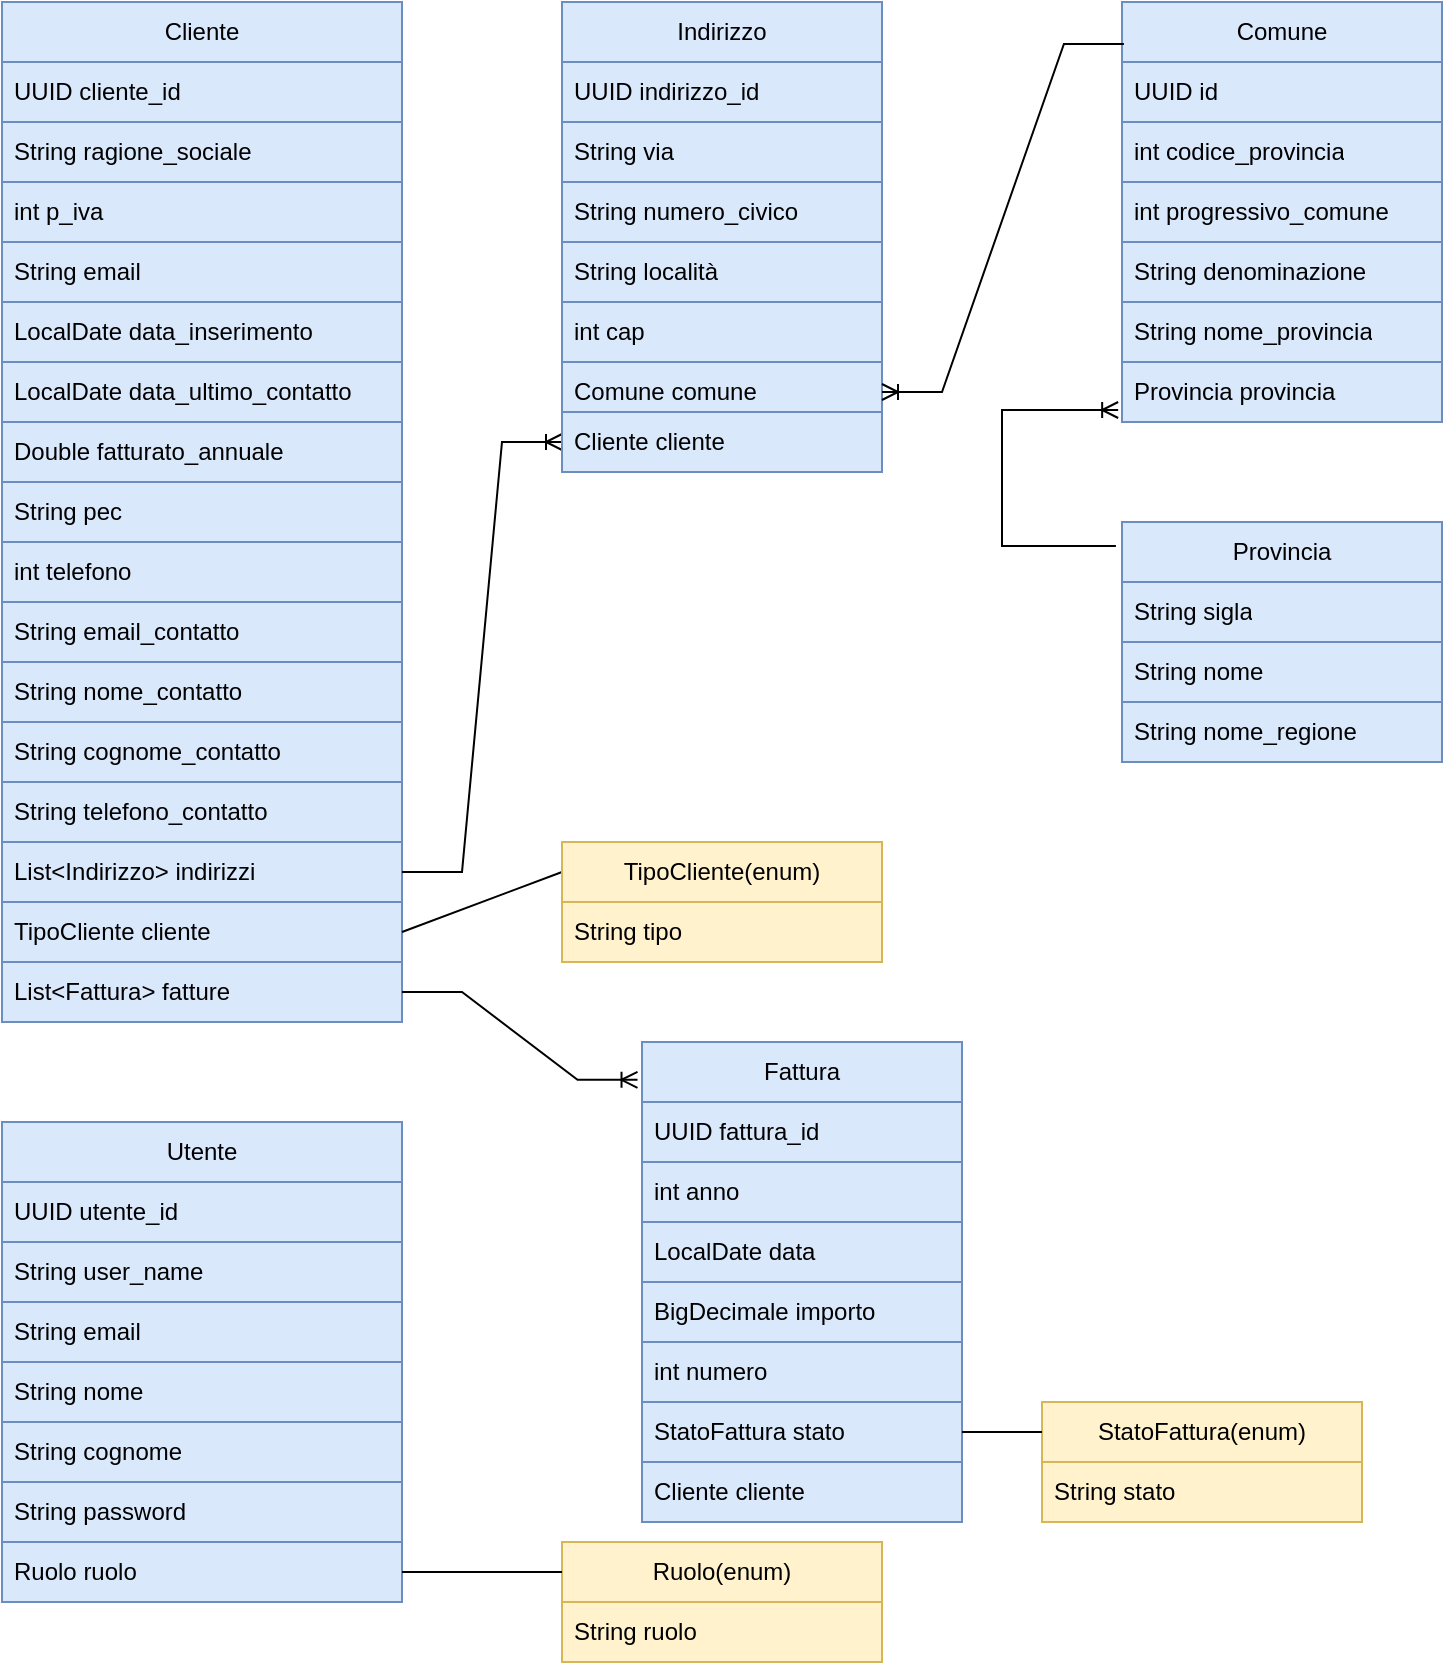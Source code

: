 <mxfile version="21.7.0" type="device">
  <diagram name="Pagina-1" id="bxHRvf_dLeDUh2Q6QcLy">
    <mxGraphModel dx="1434" dy="782" grid="1" gridSize="10" guides="1" tooltips="1" connect="1" arrows="1" fold="1" page="1" pageScale="1" pageWidth="827" pageHeight="1169" math="0" shadow="0">
      <root>
        <mxCell id="0" />
        <mxCell id="1" parent="0" />
        <mxCell id="wWRsi4yznbhPNVeR3Uqv-1" value="Indirizzo" style="swimlane;fontStyle=0;childLayout=stackLayout;horizontal=1;startSize=30;horizontalStack=0;resizeParent=1;resizeParentMax=0;resizeLast=0;collapsible=1;marginBottom=0;whiteSpace=wrap;html=1;fillColor=#dae8fc;strokeColor=#6c8ebf;" parent="1" vertex="1">
          <mxGeometry x="360" y="80" width="160" height="210" as="geometry" />
        </mxCell>
        <mxCell id="EKoDpT3Vyj5r-LyCiV_X-18" value="UUID indirizzo_id" style="text;strokeColor=#6c8ebf;fillColor=#dae8fc;align=left;verticalAlign=middle;spacingLeft=4;spacingRight=4;overflow=hidden;points=[[0,0.5],[1,0.5]];portConstraint=eastwest;rotatable=0;whiteSpace=wrap;html=1;" parent="wWRsi4yznbhPNVeR3Uqv-1" vertex="1">
          <mxGeometry y="30" width="160" height="30" as="geometry" />
        </mxCell>
        <mxCell id="wWRsi4yznbhPNVeR3Uqv-2" value="String via" style="text;strokeColor=#6c8ebf;fillColor=#dae8fc;align=left;verticalAlign=middle;spacingLeft=4;spacingRight=4;overflow=hidden;points=[[0,0.5],[1,0.5]];portConstraint=eastwest;rotatable=0;whiteSpace=wrap;html=1;" parent="wWRsi4yznbhPNVeR3Uqv-1" vertex="1">
          <mxGeometry y="60" width="160" height="30" as="geometry" />
        </mxCell>
        <mxCell id="wWRsi4yznbhPNVeR3Uqv-3" value="String numero_civico" style="text;strokeColor=#6c8ebf;fillColor=#dae8fc;align=left;verticalAlign=middle;spacingLeft=4;spacingRight=4;overflow=hidden;points=[[0,0.5],[1,0.5]];portConstraint=eastwest;rotatable=0;whiteSpace=wrap;html=1;" parent="wWRsi4yznbhPNVeR3Uqv-1" vertex="1">
          <mxGeometry y="90" width="160" height="30" as="geometry" />
        </mxCell>
        <mxCell id="wWRsi4yznbhPNVeR3Uqv-4" value="String località" style="text;strokeColor=#6c8ebf;fillColor=#dae8fc;align=left;verticalAlign=middle;spacingLeft=4;spacingRight=4;overflow=hidden;points=[[0,0.5],[1,0.5]];portConstraint=eastwest;rotatable=0;whiteSpace=wrap;html=1;" parent="wWRsi4yznbhPNVeR3Uqv-1" vertex="1">
          <mxGeometry y="120" width="160" height="30" as="geometry" />
        </mxCell>
        <mxCell id="wWRsi4yznbhPNVeR3Uqv-21" value="int cap" style="text;strokeColor=#6c8ebf;fillColor=#dae8fc;align=left;verticalAlign=middle;spacingLeft=4;spacingRight=4;overflow=hidden;points=[[0,0.5],[1,0.5]];portConstraint=eastwest;rotatable=0;whiteSpace=wrap;html=1;" parent="wWRsi4yznbhPNVeR3Uqv-1" vertex="1">
          <mxGeometry y="150" width="160" height="30" as="geometry" />
        </mxCell>
        <mxCell id="wWRsi4yznbhPNVeR3Uqv-22" value="Comune comune" style="text;strokeColor=#6c8ebf;fillColor=#dae8fc;align=left;verticalAlign=middle;spacingLeft=4;spacingRight=4;overflow=hidden;points=[[0,0.5],[1,0.5]];portConstraint=eastwest;rotatable=0;whiteSpace=wrap;html=1;" parent="wWRsi4yznbhPNVeR3Uqv-1" vertex="1">
          <mxGeometry y="180" width="160" height="30" as="geometry" />
        </mxCell>
        <mxCell id="wWRsi4yznbhPNVeR3Uqv-5" value="Cliente" style="swimlane;fontStyle=0;childLayout=stackLayout;horizontal=1;startSize=30;horizontalStack=0;resizeParent=1;resizeParentMax=0;resizeLast=0;collapsible=1;marginBottom=0;whiteSpace=wrap;html=1;fillColor=#dae8fc;strokeColor=#6c8ebf;" parent="1" vertex="1">
          <mxGeometry x="80" y="80" width="200" height="510" as="geometry" />
        </mxCell>
        <mxCell id="wWRsi4yznbhPNVeR3Uqv-7" value="UUID cliente_id" style="text;strokeColor=#6c8ebf;fillColor=#dae8fc;align=left;verticalAlign=middle;spacingLeft=4;spacingRight=4;overflow=hidden;points=[[0,0.5],[1,0.5]];portConstraint=eastwest;rotatable=0;whiteSpace=wrap;html=1;" parent="wWRsi4yznbhPNVeR3Uqv-5" vertex="1">
          <mxGeometry y="30" width="200" height="30" as="geometry" />
        </mxCell>
        <mxCell id="wWRsi4yznbhPNVeR3Uqv-6" value="String ragione_sociale" style="text;strokeColor=#6c8ebf;fillColor=#dae8fc;align=left;verticalAlign=middle;spacingLeft=4;spacingRight=4;overflow=hidden;points=[[0,0.5],[1,0.5]];portConstraint=eastwest;rotatable=0;whiteSpace=wrap;html=1;" parent="wWRsi4yznbhPNVeR3Uqv-5" vertex="1">
          <mxGeometry y="60" width="200" height="30" as="geometry" />
        </mxCell>
        <mxCell id="EKoDpT3Vyj5r-LyCiV_X-17" value="int p_iva" style="text;strokeColor=#6c8ebf;fillColor=#dae8fc;align=left;verticalAlign=middle;spacingLeft=4;spacingRight=4;overflow=hidden;points=[[0,0.5],[1,0.5]];portConstraint=eastwest;rotatable=0;whiteSpace=wrap;html=1;" parent="wWRsi4yznbhPNVeR3Uqv-5" vertex="1">
          <mxGeometry y="90" width="200" height="30" as="geometry" />
        </mxCell>
        <mxCell id="wWRsi4yznbhPNVeR3Uqv-8" value="String email" style="text;strokeColor=#6c8ebf;fillColor=#dae8fc;align=left;verticalAlign=middle;spacingLeft=4;spacingRight=4;overflow=hidden;points=[[0,0.5],[1,0.5]];portConstraint=eastwest;rotatable=0;whiteSpace=wrap;html=1;" parent="wWRsi4yznbhPNVeR3Uqv-5" vertex="1">
          <mxGeometry y="120" width="200" height="30" as="geometry" />
        </mxCell>
        <mxCell id="wWRsi4yznbhPNVeR3Uqv-9" value="LocalDate data_inserimento" style="text;strokeColor=#6c8ebf;fillColor=#dae8fc;align=left;verticalAlign=middle;spacingLeft=4;spacingRight=4;overflow=hidden;points=[[0,0.5],[1,0.5]];portConstraint=eastwest;rotatable=0;whiteSpace=wrap;html=1;" parent="wWRsi4yznbhPNVeR3Uqv-5" vertex="1">
          <mxGeometry y="150" width="200" height="30" as="geometry" />
        </mxCell>
        <mxCell id="wWRsi4yznbhPNVeR3Uqv-10" value="LocalDate data_ultimo_contatto" style="text;strokeColor=#6c8ebf;fillColor=#dae8fc;align=left;verticalAlign=middle;spacingLeft=4;spacingRight=4;overflow=hidden;points=[[0,0.5],[1,0.5]];portConstraint=eastwest;rotatable=0;whiteSpace=wrap;html=1;" parent="wWRsi4yznbhPNVeR3Uqv-5" vertex="1">
          <mxGeometry y="180" width="200" height="30" as="geometry" />
        </mxCell>
        <mxCell id="wWRsi4yznbhPNVeR3Uqv-11" value="Double fatturato_annuale" style="text;strokeColor=#6c8ebf;fillColor=#dae8fc;align=left;verticalAlign=middle;spacingLeft=4;spacingRight=4;overflow=hidden;points=[[0,0.5],[1,0.5]];portConstraint=eastwest;rotatable=0;whiteSpace=wrap;html=1;" parent="wWRsi4yznbhPNVeR3Uqv-5" vertex="1">
          <mxGeometry y="210" width="200" height="30" as="geometry" />
        </mxCell>
        <mxCell id="wWRsi4yznbhPNVeR3Uqv-12" value="String pec" style="text;strokeColor=#6c8ebf;fillColor=#dae8fc;align=left;verticalAlign=middle;spacingLeft=4;spacingRight=4;overflow=hidden;points=[[0,0.5],[1,0.5]];portConstraint=eastwest;rotatable=0;whiteSpace=wrap;html=1;" parent="wWRsi4yznbhPNVeR3Uqv-5" vertex="1">
          <mxGeometry y="240" width="200" height="30" as="geometry" />
        </mxCell>
        <mxCell id="wWRsi4yznbhPNVeR3Uqv-13" value="int telefono" style="text;strokeColor=#6c8ebf;fillColor=#dae8fc;align=left;verticalAlign=middle;spacingLeft=4;spacingRight=4;overflow=hidden;points=[[0,0.5],[1,0.5]];portConstraint=eastwest;rotatable=0;whiteSpace=wrap;html=1;" parent="wWRsi4yznbhPNVeR3Uqv-5" vertex="1">
          <mxGeometry y="270" width="200" height="30" as="geometry" />
        </mxCell>
        <mxCell id="wWRsi4yznbhPNVeR3Uqv-14" value="String email_contatto" style="text;strokeColor=#6c8ebf;fillColor=#dae8fc;align=left;verticalAlign=middle;spacingLeft=4;spacingRight=4;overflow=hidden;points=[[0,0.5],[1,0.5]];portConstraint=eastwest;rotatable=0;whiteSpace=wrap;html=1;" parent="wWRsi4yznbhPNVeR3Uqv-5" vertex="1">
          <mxGeometry y="300" width="200" height="30" as="geometry" />
        </mxCell>
        <mxCell id="wWRsi4yznbhPNVeR3Uqv-15" value="String&amp;nbsp;nome_contatto" style="text;strokeColor=#6c8ebf;fillColor=#dae8fc;align=left;verticalAlign=middle;spacingLeft=4;spacingRight=4;overflow=hidden;points=[[0,0.5],[1,0.5]];portConstraint=eastwest;rotatable=0;whiteSpace=wrap;html=1;" parent="wWRsi4yznbhPNVeR3Uqv-5" vertex="1">
          <mxGeometry y="330" width="200" height="30" as="geometry" />
        </mxCell>
        <mxCell id="wWRsi4yznbhPNVeR3Uqv-16" value="String cognome_contatto" style="text;strokeColor=#6c8ebf;fillColor=#dae8fc;align=left;verticalAlign=middle;spacingLeft=4;spacingRight=4;overflow=hidden;points=[[0,0.5],[1,0.5]];portConstraint=eastwest;rotatable=0;whiteSpace=wrap;html=1;" parent="wWRsi4yznbhPNVeR3Uqv-5" vertex="1">
          <mxGeometry y="360" width="200" height="30" as="geometry" />
        </mxCell>
        <mxCell id="wWRsi4yznbhPNVeR3Uqv-17" value="String telefono_contatto" style="text;strokeColor=#6c8ebf;fillColor=#dae8fc;align=left;verticalAlign=middle;spacingLeft=4;spacingRight=4;overflow=hidden;points=[[0,0.5],[1,0.5]];portConstraint=eastwest;rotatable=0;whiteSpace=wrap;html=1;" parent="wWRsi4yznbhPNVeR3Uqv-5" vertex="1">
          <mxGeometry y="390" width="200" height="30" as="geometry" />
        </mxCell>
        <mxCell id="wWRsi4yznbhPNVeR3Uqv-18" value="List&amp;lt;Indirizzo&amp;gt; indirizzi" style="text;strokeColor=#6c8ebf;fillColor=#dae8fc;align=left;verticalAlign=middle;spacingLeft=4;spacingRight=4;overflow=hidden;points=[[0,0.5],[1,0.5]];portConstraint=eastwest;rotatable=0;whiteSpace=wrap;html=1;" parent="wWRsi4yznbhPNVeR3Uqv-5" vertex="1">
          <mxGeometry y="420" width="200" height="30" as="geometry" />
        </mxCell>
        <mxCell id="wWRsi4yznbhPNVeR3Uqv-19" value="TipoCliente cliente&amp;nbsp;" style="text;strokeColor=#6c8ebf;fillColor=#dae8fc;align=left;verticalAlign=middle;spacingLeft=4;spacingRight=4;overflow=hidden;points=[[0,0.5],[1,0.5]];portConstraint=eastwest;rotatable=0;whiteSpace=wrap;html=1;" parent="wWRsi4yznbhPNVeR3Uqv-5" vertex="1">
          <mxGeometry y="450" width="200" height="30" as="geometry" />
        </mxCell>
        <mxCell id="wWRsi4yznbhPNVeR3Uqv-20" value="List&amp;lt;Fattura&amp;gt; fatture" style="text;strokeColor=#6c8ebf;fillColor=#dae8fc;align=left;verticalAlign=middle;spacingLeft=4;spacingRight=4;overflow=hidden;points=[[0,0.5],[1,0.5]];portConstraint=eastwest;rotatable=0;whiteSpace=wrap;html=1;" parent="wWRsi4yznbhPNVeR3Uqv-5" vertex="1">
          <mxGeometry y="480" width="200" height="30" as="geometry" />
        </mxCell>
        <mxCell id="wWRsi4yznbhPNVeR3Uqv-23" value="Comune" style="swimlane;fontStyle=0;childLayout=stackLayout;horizontal=1;startSize=30;horizontalStack=0;resizeParent=1;resizeParentMax=0;resizeLast=0;collapsible=1;marginBottom=0;whiteSpace=wrap;html=1;fillColor=#dae8fc;strokeColor=#6c8ebf;" parent="1" vertex="1">
          <mxGeometry x="640" y="80" width="160" height="210" as="geometry" />
        </mxCell>
        <mxCell id="jG-AL1B22ysqRtu8acic-2" value="UUID id&lt;div style=&quot;background-color:#2f2f2f;padding:0px 0px 0px 2px;&quot;&gt;&lt;div style=&quot;color: rgb(170, 170, 170); font-family: &amp;quot;Courier New&amp;quot;; font-size: 10pt;&quot;&gt;&lt;p style=&quot;background-color:#373737;margin:0;&quot;&gt;&lt;span style=&quot;color:#d9e8f7;&quot;&gt;&lt;/span&gt;&lt;/p&gt;&lt;/div&gt;&lt;/div&gt;" style="text;strokeColor=#6c8ebf;fillColor=#dae8fc;align=left;verticalAlign=middle;spacingLeft=4;spacingRight=4;overflow=hidden;points=[[0,0.5],[1,0.5]];portConstraint=eastwest;rotatable=0;whiteSpace=wrap;html=1;" parent="wWRsi4yznbhPNVeR3Uqv-23" vertex="1">
          <mxGeometry y="30" width="160" height="30" as="geometry" />
        </mxCell>
        <mxCell id="wWRsi4yznbhPNVeR3Uqv-24" value="int&amp;nbsp;codice_provincia&lt;div style=&quot;background-color:#2f2f2f;padding:0px 0px 0px 2px;&quot;&gt;&lt;div style=&quot;color: rgb(170, 170, 170); font-family: &amp;quot;Courier New&amp;quot;; font-size: 10pt;&quot;&gt;&lt;p style=&quot;background-color:#373737;margin:0;&quot;&gt;&lt;span style=&quot;color:#d9e8f7;&quot;&gt;&lt;/span&gt;&lt;/p&gt;&lt;/div&gt;&lt;/div&gt;" style="text;strokeColor=#6c8ebf;fillColor=#dae8fc;align=left;verticalAlign=middle;spacingLeft=4;spacingRight=4;overflow=hidden;points=[[0,0.5],[1,0.5]];portConstraint=eastwest;rotatable=0;whiteSpace=wrap;html=1;" parent="wWRsi4yznbhPNVeR3Uqv-23" vertex="1">
          <mxGeometry y="60" width="160" height="30" as="geometry" />
        </mxCell>
        <mxCell id="wWRsi4yznbhPNVeR3Uqv-25" value="int&amp;nbsp;progressivo_comune&lt;div style=&quot;background-color:#2f2f2f;padding:0px 0px 0px 2px;&quot;&gt;&lt;div style=&quot;color: rgb(170, 170, 170); font-family: &amp;quot;Courier New&amp;quot;; font-size: 10pt;&quot;&gt;&lt;p style=&quot;background-color:#373737;margin:0;&quot;&gt;&lt;span style=&quot;color:#d9e8f7;&quot;&gt;&lt;/span&gt;&lt;/p&gt;&lt;/div&gt;&lt;/div&gt;" style="text;strokeColor=#6c8ebf;fillColor=#dae8fc;align=left;verticalAlign=middle;spacingLeft=4;spacingRight=4;overflow=hidden;points=[[0,0.5],[1,0.5]];portConstraint=eastwest;rotatable=0;whiteSpace=wrap;html=1;" parent="wWRsi4yznbhPNVeR3Uqv-23" vertex="1">
          <mxGeometry y="90" width="160" height="30" as="geometry" />
        </mxCell>
        <mxCell id="wWRsi4yznbhPNVeR3Uqv-26" value="String&amp;nbsp;denominazione&lt;div style=&quot;background-color:#2f2f2f;padding:0px 0px 0px 2px;&quot;&gt;&lt;div style=&quot;color: rgb(170, 170, 170); font-family: &amp;quot;Courier New&amp;quot;; font-size: 10pt;&quot;&gt;&lt;p style=&quot;background-color:#373737;margin:0;&quot;&gt;&lt;span style=&quot;color:#d9e8f7;&quot;&gt;&lt;/span&gt;&lt;/p&gt;&lt;/div&gt;&lt;/div&gt;" style="text;strokeColor=#6c8ebf;fillColor=#dae8fc;align=left;verticalAlign=middle;spacingLeft=4;spacingRight=4;overflow=hidden;points=[[0,0.5],[1,0.5]];portConstraint=eastwest;rotatable=0;whiteSpace=wrap;html=1;" parent="wWRsi4yznbhPNVeR3Uqv-23" vertex="1">
          <mxGeometry y="120" width="160" height="30" as="geometry" />
        </mxCell>
        <mxCell id="wWRsi4yznbhPNVeR3Uqv-27" value="String nome_provincia" style="text;strokeColor=#6c8ebf;fillColor=#dae8fc;align=left;verticalAlign=middle;spacingLeft=4;spacingRight=4;overflow=hidden;points=[[0,0.5],[1,0.5]];portConstraint=eastwest;rotatable=0;whiteSpace=wrap;html=1;" parent="wWRsi4yznbhPNVeR3Uqv-23" vertex="1">
          <mxGeometry y="150" width="160" height="30" as="geometry" />
        </mxCell>
        <mxCell id="jG-AL1B22ysqRtu8acic-4" value="Provincia provincia" style="text;strokeColor=#6c8ebf;fillColor=#dae8fc;align=left;verticalAlign=middle;spacingLeft=4;spacingRight=4;overflow=hidden;points=[[0,0.5],[1,0.5]];portConstraint=eastwest;rotatable=0;whiteSpace=wrap;html=1;" parent="wWRsi4yznbhPNVeR3Uqv-23" vertex="1">
          <mxGeometry y="180" width="160" height="30" as="geometry" />
        </mxCell>
        <mxCell id="wWRsi4yznbhPNVeR3Uqv-28" value="Fattura" style="swimlane;fontStyle=0;childLayout=stackLayout;horizontal=1;startSize=30;horizontalStack=0;resizeParent=1;resizeParentMax=0;resizeLast=0;collapsible=1;marginBottom=0;whiteSpace=wrap;html=1;fillColor=#dae8fc;strokeColor=#6c8ebf;" parent="1" vertex="1">
          <mxGeometry x="400" y="600" width="160" height="210" as="geometry" />
        </mxCell>
        <mxCell id="EKoDpT3Vyj5r-LyCiV_X-19" value="UUID fattura_id" style="text;strokeColor=#6c8ebf;fillColor=#dae8fc;align=left;verticalAlign=middle;spacingLeft=4;spacingRight=4;overflow=hidden;points=[[0,0.5],[1,0.5]];portConstraint=eastwest;rotatable=0;whiteSpace=wrap;html=1;" parent="wWRsi4yznbhPNVeR3Uqv-28" vertex="1">
          <mxGeometry y="30" width="160" height="30" as="geometry" />
        </mxCell>
        <mxCell id="wWRsi4yznbhPNVeR3Uqv-29" value="int anno" style="text;strokeColor=#6c8ebf;fillColor=#dae8fc;align=left;verticalAlign=middle;spacingLeft=4;spacingRight=4;overflow=hidden;points=[[0,0.5],[1,0.5]];portConstraint=eastwest;rotatable=0;whiteSpace=wrap;html=1;" parent="wWRsi4yznbhPNVeR3Uqv-28" vertex="1">
          <mxGeometry y="60" width="160" height="30" as="geometry" />
        </mxCell>
        <mxCell id="wWRsi4yznbhPNVeR3Uqv-30" value="LocalDate data" style="text;strokeColor=#6c8ebf;fillColor=#dae8fc;align=left;verticalAlign=middle;spacingLeft=4;spacingRight=4;overflow=hidden;points=[[0,0.5],[1,0.5]];portConstraint=eastwest;rotatable=0;whiteSpace=wrap;html=1;" parent="wWRsi4yznbhPNVeR3Uqv-28" vertex="1">
          <mxGeometry y="90" width="160" height="30" as="geometry" />
        </mxCell>
        <mxCell id="wWRsi4yznbhPNVeR3Uqv-31" value="BigDecimale importo" style="text;strokeColor=#6c8ebf;fillColor=#dae8fc;align=left;verticalAlign=middle;spacingLeft=4;spacingRight=4;overflow=hidden;points=[[0,0.5],[1,0.5]];portConstraint=eastwest;rotatable=0;whiteSpace=wrap;html=1;" parent="wWRsi4yznbhPNVeR3Uqv-28" vertex="1">
          <mxGeometry y="120" width="160" height="30" as="geometry" />
        </mxCell>
        <mxCell id="wWRsi4yznbhPNVeR3Uqv-32" value="int numero" style="text;strokeColor=#6c8ebf;fillColor=#dae8fc;align=left;verticalAlign=middle;spacingLeft=4;spacingRight=4;overflow=hidden;points=[[0,0.5],[1,0.5]];portConstraint=eastwest;rotatable=0;whiteSpace=wrap;html=1;" parent="wWRsi4yznbhPNVeR3Uqv-28" vertex="1">
          <mxGeometry y="150" width="160" height="30" as="geometry" />
        </mxCell>
        <mxCell id="wWRsi4yznbhPNVeR3Uqv-33" value="StatoFattura stato" style="text;strokeColor=#6c8ebf;fillColor=#dae8fc;align=left;verticalAlign=middle;spacingLeft=4;spacingRight=4;overflow=hidden;points=[[0,0.5],[1,0.5]];portConstraint=eastwest;rotatable=0;whiteSpace=wrap;html=1;" parent="wWRsi4yznbhPNVeR3Uqv-28" vertex="1">
          <mxGeometry y="180" width="160" height="30" as="geometry" />
        </mxCell>
        <mxCell id="wWRsi4yznbhPNVeR3Uqv-34" value="Utente" style="swimlane;fontStyle=0;childLayout=stackLayout;horizontal=1;startSize=30;horizontalStack=0;resizeParent=1;resizeParentMax=0;resizeLast=0;collapsible=1;marginBottom=0;whiteSpace=wrap;html=1;fillColor=#dae8fc;strokeColor=#6c8ebf;" parent="1" vertex="1">
          <mxGeometry x="80" y="640" width="200" height="240" as="geometry" />
        </mxCell>
        <mxCell id="EKoDpT3Vyj5r-LyCiV_X-21" value="UUID utente_id" style="text;strokeColor=#6c8ebf;fillColor=#dae8fc;align=left;verticalAlign=middle;spacingLeft=4;spacingRight=4;overflow=hidden;points=[[0,0.5],[1,0.5]];portConstraint=eastwest;rotatable=0;whiteSpace=wrap;html=1;" parent="wWRsi4yznbhPNVeR3Uqv-34" vertex="1">
          <mxGeometry y="30" width="200" height="30" as="geometry" />
        </mxCell>
        <mxCell id="wWRsi4yznbhPNVeR3Uqv-35" value="String user_name" style="text;strokeColor=#6c8ebf;fillColor=#dae8fc;align=left;verticalAlign=middle;spacingLeft=4;spacingRight=4;overflow=hidden;points=[[0,0.5],[1,0.5]];portConstraint=eastwest;rotatable=0;whiteSpace=wrap;html=1;" parent="wWRsi4yznbhPNVeR3Uqv-34" vertex="1">
          <mxGeometry y="60" width="200" height="30" as="geometry" />
        </mxCell>
        <mxCell id="wWRsi4yznbhPNVeR3Uqv-36" value="String email" style="text;strokeColor=#6c8ebf;fillColor=#dae8fc;align=left;verticalAlign=middle;spacingLeft=4;spacingRight=4;overflow=hidden;points=[[0,0.5],[1,0.5]];portConstraint=eastwest;rotatable=0;whiteSpace=wrap;html=1;" parent="wWRsi4yznbhPNVeR3Uqv-34" vertex="1">
          <mxGeometry y="90" width="200" height="30" as="geometry" />
        </mxCell>
        <mxCell id="wWRsi4yznbhPNVeR3Uqv-37" value="String nome" style="text;strokeColor=#6c8ebf;fillColor=#dae8fc;align=left;verticalAlign=middle;spacingLeft=4;spacingRight=4;overflow=hidden;points=[[0,0.5],[1,0.5]];portConstraint=eastwest;rotatable=0;whiteSpace=wrap;html=1;" parent="wWRsi4yznbhPNVeR3Uqv-34" vertex="1">
          <mxGeometry y="120" width="200" height="30" as="geometry" />
        </mxCell>
        <mxCell id="wWRsi4yznbhPNVeR3Uqv-38" value="String cognome" style="text;strokeColor=#6c8ebf;fillColor=#dae8fc;align=left;verticalAlign=middle;spacingLeft=4;spacingRight=4;overflow=hidden;points=[[0,0.5],[1,0.5]];portConstraint=eastwest;rotatable=0;whiteSpace=wrap;html=1;" parent="wWRsi4yznbhPNVeR3Uqv-34" vertex="1">
          <mxGeometry y="150" width="200" height="30" as="geometry" />
        </mxCell>
        <mxCell id="wWRsi4yznbhPNVeR3Uqv-39" value="String password" style="text;strokeColor=#6c8ebf;fillColor=#dae8fc;align=left;verticalAlign=middle;spacingLeft=4;spacingRight=4;overflow=hidden;points=[[0,0.5],[1,0.5]];portConstraint=eastwest;rotatable=0;whiteSpace=wrap;html=1;" parent="wWRsi4yznbhPNVeR3Uqv-34" vertex="1">
          <mxGeometry y="180" width="200" height="30" as="geometry" />
        </mxCell>
        <mxCell id="wWRsi4yznbhPNVeR3Uqv-61" value="Ruolo ruolo&amp;nbsp;" style="text;strokeColor=#6c8ebf;fillColor=#dae8fc;align=left;verticalAlign=middle;spacingLeft=4;spacingRight=4;overflow=hidden;points=[[0,0.5],[1,0.5]];portConstraint=eastwest;rotatable=0;whiteSpace=wrap;html=1;" parent="wWRsi4yznbhPNVeR3Uqv-34" vertex="1">
          <mxGeometry y="210" width="200" height="30" as="geometry" />
        </mxCell>
        <mxCell id="wWRsi4yznbhPNVeR3Uqv-44" value="StatoFattura(enum)" style="swimlane;fontStyle=0;childLayout=stackLayout;horizontal=1;startSize=30;horizontalStack=0;resizeParent=1;resizeParentMax=0;resizeLast=0;collapsible=1;marginBottom=0;whiteSpace=wrap;html=1;fillColor=#fff2cc;strokeColor=#d6b656;" parent="1" vertex="1">
          <mxGeometry x="600" y="780" width="160" height="60" as="geometry" />
        </mxCell>
        <mxCell id="wWRsi4yznbhPNVeR3Uqv-45" value="String stato" style="text;strokeColor=#d6b656;fillColor=#fff2cc;align=left;verticalAlign=middle;spacingLeft=4;spacingRight=4;overflow=hidden;points=[[0,0.5],[1,0.5]];portConstraint=eastwest;rotatable=0;whiteSpace=wrap;html=1;" parent="wWRsi4yznbhPNVeR3Uqv-44" vertex="1">
          <mxGeometry y="30" width="160" height="30" as="geometry" />
        </mxCell>
        <mxCell id="wWRsi4yznbhPNVeR3Uqv-50" value="Ruolo(enum)" style="swimlane;fontStyle=0;childLayout=stackLayout;horizontal=1;startSize=30;horizontalStack=0;resizeParent=1;resizeParentMax=0;resizeLast=0;collapsible=1;marginBottom=0;whiteSpace=wrap;html=1;fillColor=#fff2cc;strokeColor=#d6b656;" parent="1" vertex="1">
          <mxGeometry x="360" y="850" width="160" height="60" as="geometry" />
        </mxCell>
        <mxCell id="wWRsi4yznbhPNVeR3Uqv-51" value="String ruolo" style="text;strokeColor=#d6b656;fillColor=#fff2cc;align=left;verticalAlign=middle;spacingLeft=4;spacingRight=4;overflow=hidden;points=[[0,0.5],[1,0.5]];portConstraint=eastwest;rotatable=0;whiteSpace=wrap;html=1;" parent="wWRsi4yznbhPNVeR3Uqv-50" vertex="1">
          <mxGeometry y="30" width="160" height="30" as="geometry" />
        </mxCell>
        <mxCell id="wWRsi4yznbhPNVeR3Uqv-52" value="" style="edgeStyle=entityRelationEdgeStyle;fontSize=12;html=1;endArrow=ERoneToMany;rounded=0;exitX=1;exitY=0.5;exitDx=0;exitDy=0;entryX=0;entryY=0.5;entryDx=0;entryDy=0;" parent="1" source="wWRsi4yznbhPNVeR3Uqv-18" target="fJUYLs438Nhcj0-c0wqd-1" edge="1">
          <mxGeometry width="100" height="100" relative="1" as="geometry">
            <mxPoint x="285.92" y="515" as="sourcePoint" />
            <mxPoint x="360.0" y="300.99" as="targetPoint" />
          </mxGeometry>
        </mxCell>
        <mxCell id="wWRsi4yznbhPNVeR3Uqv-55" value="" style="edgeStyle=entityRelationEdgeStyle;fontSize=12;html=1;endArrow=ERoneToMany;rounded=0;exitX=1;exitY=0.5;exitDx=0;exitDy=0;entryX=-0.014;entryY=0.09;entryDx=0;entryDy=0;entryPerimeter=0;" parent="1" source="wWRsi4yznbhPNVeR3Uqv-20" target="wWRsi4yznbhPNVeR3Uqv-28" edge="1">
          <mxGeometry width="100" height="100" relative="1" as="geometry">
            <mxPoint x="360" y="620" as="sourcePoint" />
            <mxPoint x="460" y="520" as="targetPoint" />
          </mxGeometry>
        </mxCell>
        <mxCell id="wWRsi4yznbhPNVeR3Uqv-62" value="" style="endArrow=none;html=1;rounded=0;exitX=1;exitY=0.5;exitDx=0;exitDy=0;entryX=0;entryY=0.25;entryDx=0;entryDy=0;" parent="1" source="wWRsi4yznbhPNVeR3Uqv-61" target="wWRsi4yznbhPNVeR3Uqv-50" edge="1">
          <mxGeometry width="50" height="50" relative="1" as="geometry">
            <mxPoint x="390" y="760" as="sourcePoint" />
            <mxPoint x="440" y="710" as="targetPoint" />
          </mxGeometry>
        </mxCell>
        <mxCell id="wWRsi4yznbhPNVeR3Uqv-63" value="" style="endArrow=none;html=1;rounded=0;entryX=1;entryY=0.5;entryDx=0;entryDy=0;exitX=0;exitY=0.25;exitDx=0;exitDy=0;" parent="1" source="wWRsi4yznbhPNVeR3Uqv-44" target="wWRsi4yznbhPNVeR3Uqv-33" edge="1">
          <mxGeometry width="50" height="50" relative="1" as="geometry">
            <mxPoint x="380" y="500" as="sourcePoint" />
            <mxPoint x="430" y="450" as="targetPoint" />
          </mxGeometry>
        </mxCell>
        <mxCell id="wWRsi4yznbhPNVeR3Uqv-68" value="" style="endArrow=none;html=1;rounded=0;exitX=1;exitY=0.5;exitDx=0;exitDy=0;entryX=0;entryY=0.25;entryDx=0;entryDy=0;" parent="1" source="wWRsi4yznbhPNVeR3Uqv-19" target="wWRsi4yznbhPNVeR3Uqv-40" edge="1">
          <mxGeometry width="50" height="50" relative="1" as="geometry">
            <mxPoint x="390" y="550" as="sourcePoint" />
            <mxPoint x="440" y="500" as="targetPoint" />
          </mxGeometry>
        </mxCell>
        <mxCell id="EKoDpT3Vyj5r-LyCiV_X-5" value="Provincia" style="swimlane;fontStyle=0;childLayout=stackLayout;horizontal=1;startSize=30;horizontalStack=0;resizeParent=1;resizeParentMax=0;resizeLast=0;collapsible=1;marginBottom=0;whiteSpace=wrap;html=1;fillColor=#dae8fc;strokeColor=#6c8ebf;" parent="1" vertex="1">
          <mxGeometry x="640" y="340" width="160" height="120" as="geometry" />
        </mxCell>
        <mxCell id="EKoDpT3Vyj5r-LyCiV_X-6" value="String sigla" style="text;strokeColor=#6c8ebf;fillColor=#dae8fc;align=left;verticalAlign=middle;spacingLeft=4;spacingRight=4;overflow=hidden;points=[[0,0.5],[1,0.5]];portConstraint=eastwest;rotatable=0;whiteSpace=wrap;html=1;" parent="EKoDpT3Vyj5r-LyCiV_X-5" vertex="1">
          <mxGeometry y="30" width="160" height="30" as="geometry" />
        </mxCell>
        <mxCell id="EKoDpT3Vyj5r-LyCiV_X-15" value="String nome" style="text;strokeColor=#6c8ebf;fillColor=#dae8fc;align=left;verticalAlign=middle;spacingLeft=4;spacingRight=4;overflow=hidden;points=[[0,0.5],[1,0.5]];portConstraint=eastwest;rotatable=0;whiteSpace=wrap;html=1;" parent="EKoDpT3Vyj5r-LyCiV_X-5" vertex="1">
          <mxGeometry y="60" width="160" height="30" as="geometry" />
        </mxCell>
        <mxCell id="EKoDpT3Vyj5r-LyCiV_X-8" value="String nome_regione" style="text;strokeColor=#6c8ebf;fillColor=#dae8fc;align=left;verticalAlign=middle;spacingLeft=4;spacingRight=4;overflow=hidden;points=[[0,0.5],[1,0.5]];portConstraint=eastwest;rotatable=0;whiteSpace=wrap;html=1;" parent="EKoDpT3Vyj5r-LyCiV_X-5" vertex="1">
          <mxGeometry y="90" width="160" height="30" as="geometry" />
        </mxCell>
        <mxCell id="EKoDpT3Vyj5r-LyCiV_X-13" value="" style="fontSize=12;html=1;endArrow=ERoneToMany;rounded=0;edgeStyle=elbowEdgeStyle;elbow=horizontal;exitX=-0.019;exitY=0.1;exitDx=0;exitDy=0;entryX=-0.012;entryY=0.8;entryDx=0;entryDy=0;entryPerimeter=0;exitPerimeter=0;" parent="1" source="EKoDpT3Vyj5r-LyCiV_X-5" target="jG-AL1B22ysqRtu8acic-4" edge="1">
          <mxGeometry width="100" height="100" relative="1" as="geometry">
            <mxPoint x="640" y="345" as="sourcePoint" />
            <mxPoint x="640" y="270" as="targetPoint" />
            <Array as="points">
              <mxPoint x="580" y="315" />
            </Array>
          </mxGeometry>
        </mxCell>
        <mxCell id="fJUYLs438Nhcj0-c0wqd-1" value="Cliente cliente" style="text;strokeColor=#6c8ebf;fillColor=#dae8fc;align=left;verticalAlign=middle;spacingLeft=4;spacingRight=4;overflow=hidden;points=[[0,0.5],[1,0.5]];portConstraint=eastwest;rotatable=0;whiteSpace=wrap;html=1;" parent="1" vertex="1">
          <mxGeometry x="360" y="285" width="160" height="30" as="geometry" />
        </mxCell>
        <mxCell id="fJUYLs438Nhcj0-c0wqd-2" value="Cliente cliente" style="text;strokeColor=#6c8ebf;fillColor=#dae8fc;align=left;verticalAlign=middle;spacingLeft=4;spacingRight=4;overflow=hidden;points=[[0,0.5],[1,0.5]];portConstraint=eastwest;rotatable=0;whiteSpace=wrap;html=1;" parent="1" vertex="1">
          <mxGeometry x="400" y="810" width="160" height="30" as="geometry" />
        </mxCell>
        <mxCell id="jG-AL1B22ysqRtu8acic-1" value="" style="edgeStyle=entityRelationEdgeStyle;fontSize=12;html=1;endArrow=ERoneToMany;rounded=0;entryX=1;entryY=0.5;entryDx=0;entryDy=0;exitX=0.006;exitY=0.1;exitDx=0;exitDy=0;exitPerimeter=0;" parent="1" source="wWRsi4yznbhPNVeR3Uqv-23" target="wWRsi4yznbhPNVeR3Uqv-22" edge="1">
          <mxGeometry width="100" height="100" relative="1" as="geometry">
            <mxPoint x="830" y="397.95" as="sourcePoint" />
            <mxPoint x="945.04" y="230.0" as="targetPoint" />
          </mxGeometry>
        </mxCell>
        <mxCell id="wWRsi4yznbhPNVeR3Uqv-40" value="TipoCliente(enum)" style="swimlane;fontStyle=0;childLayout=stackLayout;horizontal=1;startSize=30;horizontalStack=0;resizeParent=1;resizeParentMax=0;resizeLast=0;collapsible=1;marginBottom=0;whiteSpace=wrap;html=1;fillColor=#fff2cc;strokeColor=#d6b656;" parent="1" vertex="1">
          <mxGeometry x="360" y="500" width="160" height="60" as="geometry" />
        </mxCell>
        <mxCell id="wWRsi4yznbhPNVeR3Uqv-41" value="String tipo" style="text;strokeColor=#d6b656;fillColor=#fff2cc;align=left;verticalAlign=middle;spacingLeft=4;spacingRight=4;overflow=hidden;points=[[0,0.5],[1,0.5]];portConstraint=eastwest;rotatable=0;whiteSpace=wrap;html=1;" parent="wWRsi4yznbhPNVeR3Uqv-40" vertex="1">
          <mxGeometry y="30" width="160" height="30" as="geometry" />
        </mxCell>
      </root>
    </mxGraphModel>
  </diagram>
</mxfile>
